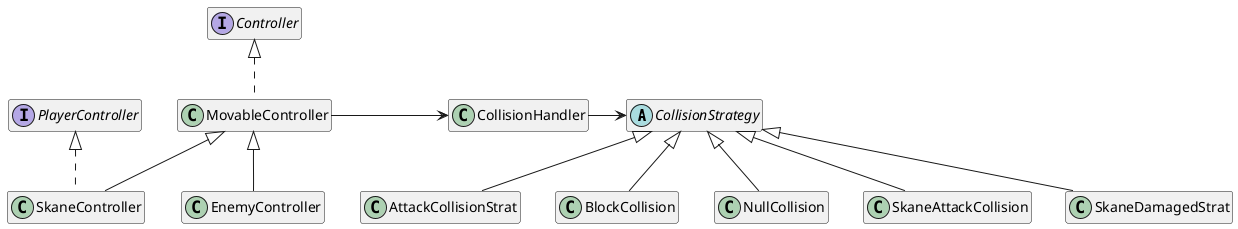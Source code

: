 @startuml

hide empty members
skinparam shadowing false
skinparam linetype polyline

abstract class CollisionStrategy {}
class AttackCollisionStrat {}
class BlockCollision {}
class NullCollision {}
class SkaneAttackCollision {}
class SkaneDamagedStrat {}

interface Controller {}
interface PlayerController {}
class CollisionHandler {}
class EnemyController {}
class MovableController {}
class SkaneController {}

AttackCollisionStrat -up-^ CollisionStrategy
BlockCollision -up-^ CollisionStrategy
NullCollision -up-^ CollisionStrategy
SkaneAttackCollision -up-^ CollisionStrategy
SkaneDamagedStrat -up-^ CollisionStrategy

MovableController .up.^ Controller
SkaneController .up.^ PlayerController
SkaneController -up-^ MovableController
EnemyController -up-^ MovableController

MovableController -right-> CollisionHandler
CollisionHandler -right-> CollisionStrategy

@enduml
